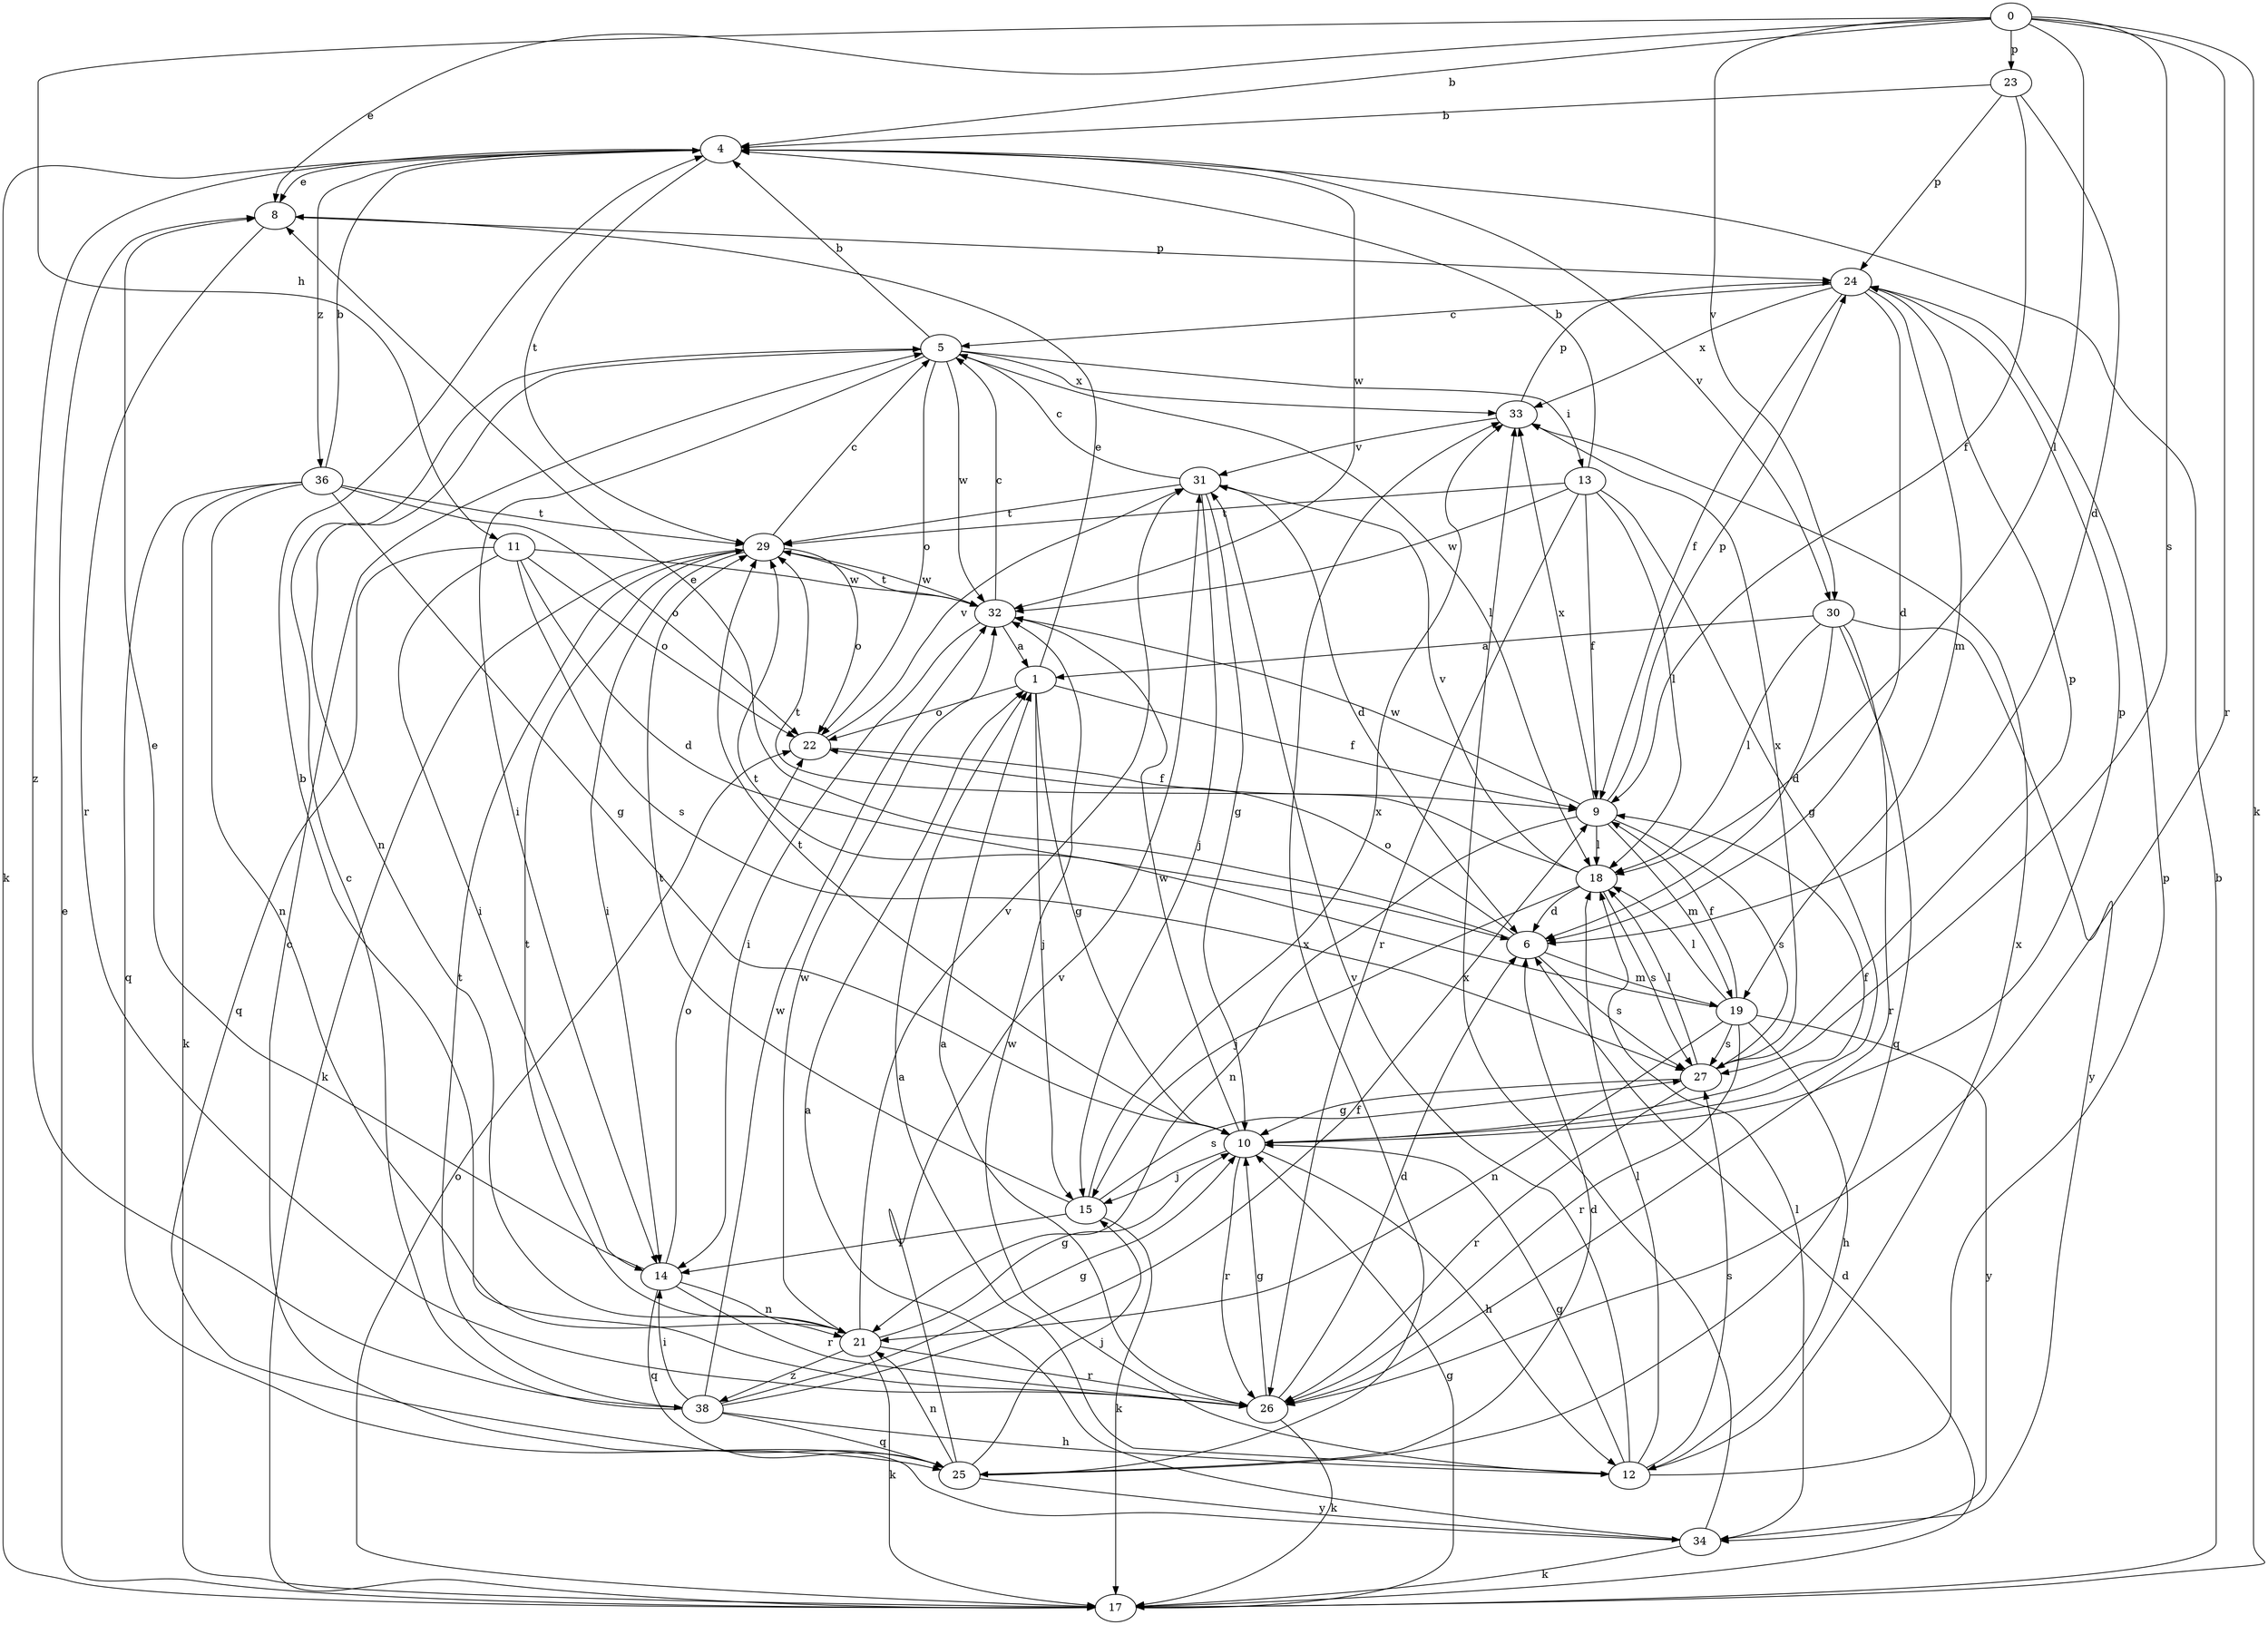 strict digraph  {
0;
1;
4;
5;
6;
8;
9;
10;
11;
12;
13;
14;
15;
17;
18;
19;
21;
22;
23;
24;
25;
26;
27;
29;
30;
31;
32;
33;
34;
36;
38;
0 -> 4  [label=b];
0 -> 8  [label=e];
0 -> 11  [label=h];
0 -> 17  [label=k];
0 -> 18  [label=l];
0 -> 23  [label=p];
0 -> 26  [label=r];
0 -> 27  [label=s];
0 -> 30  [label=v];
1 -> 8  [label=e];
1 -> 9  [label=f];
1 -> 10  [label=g];
1 -> 15  [label=j];
1 -> 22  [label=o];
4 -> 8  [label=e];
4 -> 17  [label=k];
4 -> 29  [label=t];
4 -> 30  [label=v];
4 -> 32  [label=w];
4 -> 36  [label=z];
4 -> 38  [label=z];
5 -> 4  [label=b];
5 -> 13  [label=i];
5 -> 14  [label=i];
5 -> 18  [label=l];
5 -> 21  [label=n];
5 -> 22  [label=o];
5 -> 32  [label=w];
5 -> 33  [label=x];
6 -> 8  [label=e];
6 -> 19  [label=m];
6 -> 22  [label=o];
6 -> 27  [label=s];
8 -> 24  [label=p];
8 -> 26  [label=r];
9 -> 18  [label=l];
9 -> 19  [label=m];
9 -> 21  [label=n];
9 -> 24  [label=p];
9 -> 27  [label=s];
9 -> 32  [label=w];
9 -> 33  [label=x];
10 -> 9  [label=f];
10 -> 12  [label=h];
10 -> 15  [label=j];
10 -> 24  [label=p];
10 -> 26  [label=r];
10 -> 29  [label=t];
10 -> 32  [label=w];
11 -> 6  [label=d];
11 -> 14  [label=i];
11 -> 22  [label=o];
11 -> 25  [label=q];
11 -> 27  [label=s];
11 -> 32  [label=w];
12 -> 1  [label=a];
12 -> 10  [label=g];
12 -> 18  [label=l];
12 -> 24  [label=p];
12 -> 27  [label=s];
12 -> 31  [label=v];
12 -> 32  [label=w];
12 -> 33  [label=x];
13 -> 4  [label=b];
13 -> 9  [label=f];
13 -> 10  [label=g];
13 -> 18  [label=l];
13 -> 26  [label=r];
13 -> 29  [label=t];
13 -> 32  [label=w];
14 -> 8  [label=e];
14 -> 21  [label=n];
14 -> 22  [label=o];
14 -> 25  [label=q];
14 -> 26  [label=r];
15 -> 14  [label=i];
15 -> 17  [label=k];
15 -> 27  [label=s];
15 -> 29  [label=t];
15 -> 33  [label=x];
17 -> 4  [label=b];
17 -> 6  [label=d];
17 -> 8  [label=e];
17 -> 10  [label=g];
17 -> 22  [label=o];
18 -> 6  [label=d];
18 -> 15  [label=j];
18 -> 27  [label=s];
18 -> 29  [label=t];
18 -> 31  [label=v];
19 -> 9  [label=f];
19 -> 12  [label=h];
19 -> 18  [label=l];
19 -> 21  [label=n];
19 -> 26  [label=r];
19 -> 27  [label=s];
19 -> 29  [label=t];
19 -> 34  [label=y];
21 -> 10  [label=g];
21 -> 17  [label=k];
21 -> 26  [label=r];
21 -> 29  [label=t];
21 -> 31  [label=v];
21 -> 32  [label=w];
21 -> 38  [label=z];
22 -> 9  [label=f];
22 -> 31  [label=v];
23 -> 4  [label=b];
23 -> 6  [label=d];
23 -> 9  [label=f];
23 -> 24  [label=p];
24 -> 5  [label=c];
24 -> 6  [label=d];
24 -> 9  [label=f];
24 -> 19  [label=m];
24 -> 33  [label=x];
25 -> 6  [label=d];
25 -> 15  [label=j];
25 -> 21  [label=n];
25 -> 31  [label=v];
25 -> 33  [label=x];
25 -> 34  [label=y];
26 -> 1  [label=a];
26 -> 4  [label=b];
26 -> 6  [label=d];
26 -> 10  [label=g];
26 -> 17  [label=k];
27 -> 10  [label=g];
27 -> 18  [label=l];
27 -> 24  [label=p];
27 -> 26  [label=r];
27 -> 33  [label=x];
29 -> 5  [label=c];
29 -> 14  [label=i];
29 -> 17  [label=k];
29 -> 22  [label=o];
29 -> 32  [label=w];
30 -> 1  [label=a];
30 -> 6  [label=d];
30 -> 18  [label=l];
30 -> 25  [label=q];
30 -> 26  [label=r];
30 -> 34  [label=y];
31 -> 5  [label=c];
31 -> 6  [label=d];
31 -> 10  [label=g];
31 -> 15  [label=j];
31 -> 29  [label=t];
32 -> 1  [label=a];
32 -> 5  [label=c];
32 -> 14  [label=i];
32 -> 29  [label=t];
33 -> 24  [label=p];
33 -> 31  [label=v];
34 -> 1  [label=a];
34 -> 5  [label=c];
34 -> 17  [label=k];
34 -> 18  [label=l];
34 -> 33  [label=x];
36 -> 4  [label=b];
36 -> 10  [label=g];
36 -> 17  [label=k];
36 -> 21  [label=n];
36 -> 22  [label=o];
36 -> 25  [label=q];
36 -> 29  [label=t];
38 -> 5  [label=c];
38 -> 9  [label=f];
38 -> 10  [label=g];
38 -> 12  [label=h];
38 -> 14  [label=i];
38 -> 25  [label=q];
38 -> 29  [label=t];
38 -> 32  [label=w];
}
